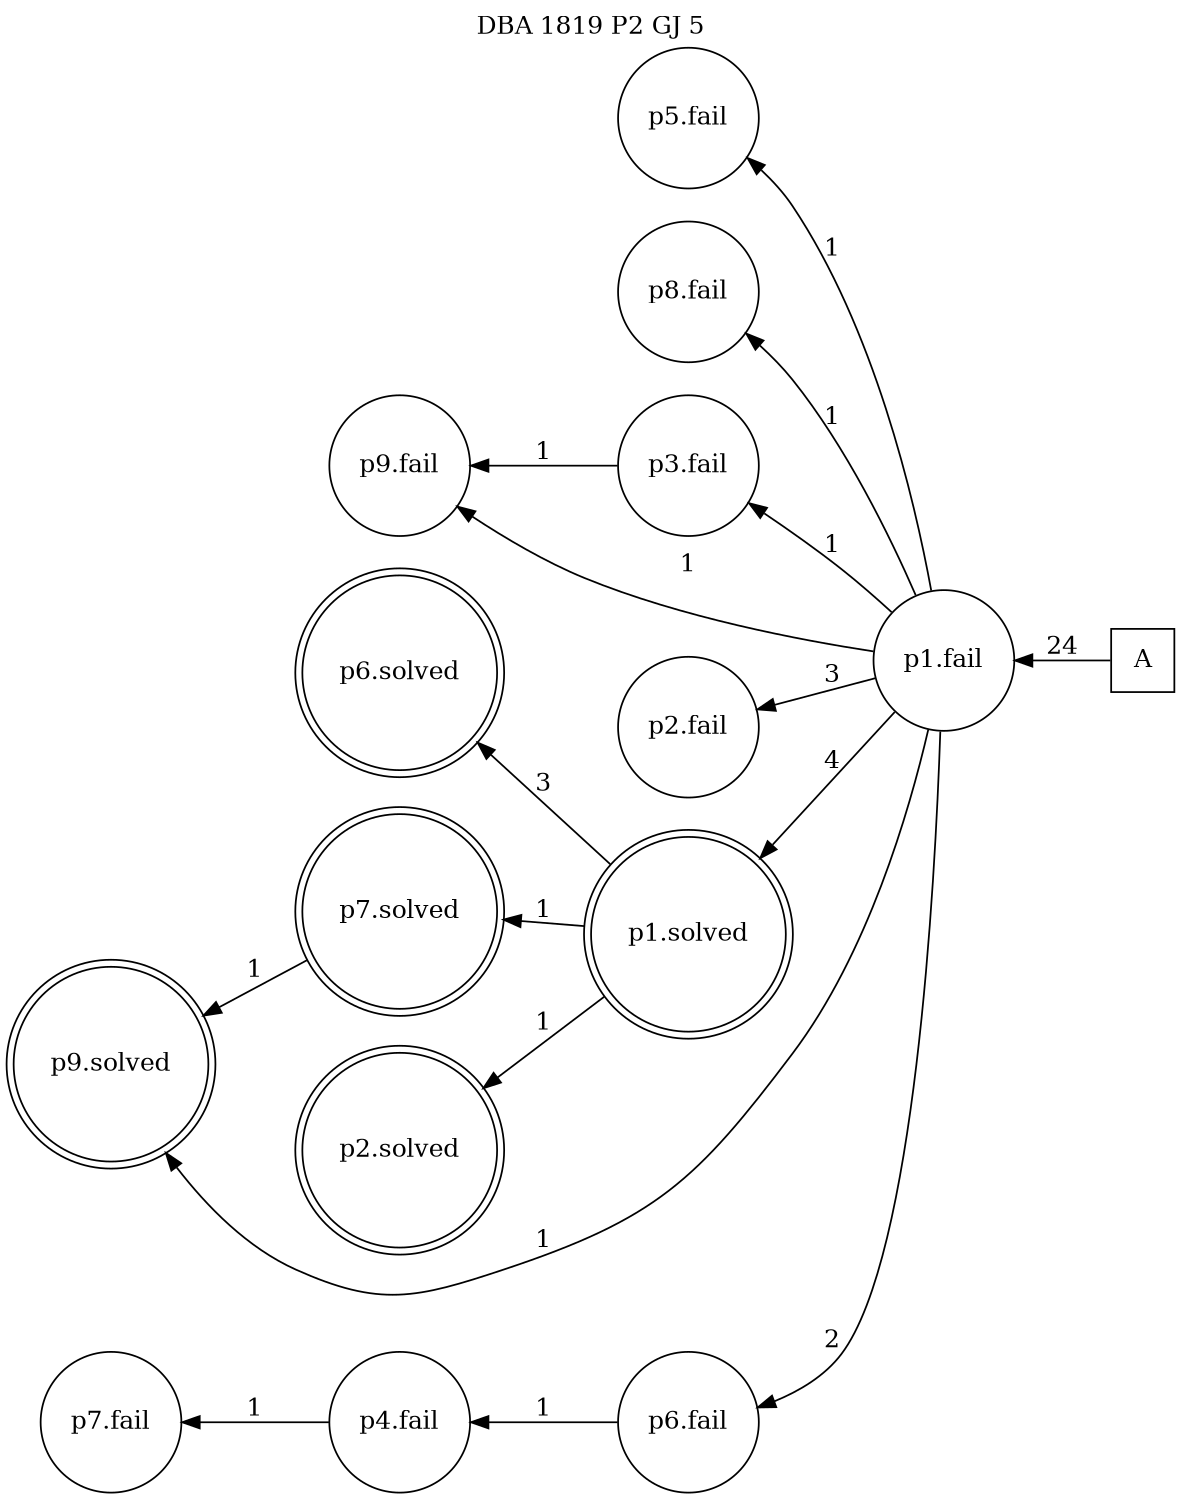 digraph DBA_1819_P2_GJ_5 {
labelloc="tl"
label= " DBA 1819 P2 GJ 5 "
rankdir="RL";
graph [ size=" 10 , 10 !"]

"A" [shape="square" label="A"]
"p1.fail" [shape="circle" label="p1.fail"]
"p5.fail" [shape="circle" label="p5.fail"]
"p8.fail" [shape="circle" label="p8.fail"]
"p3.fail" [shape="circle" label="p3.fail"]
"p9.fail" [shape="circle" label="p9.fail"]
"p2.fail" [shape="circle" label="p2.fail"]
"p1.solved" [shape="doublecircle" label="p1.solved"]
"p6.solved" [shape="doublecircle" label="p6.solved"]
"p7.solved" [shape="doublecircle" label="p7.solved"]
"p9.solved" [shape="doublecircle" label="p9.solved"]
"p6.fail" [shape="circle" label="p6.fail"]
"p4.fail" [shape="circle" label="p4.fail"]
"p7.fail" [shape="circle" label="p7.fail"]
"p2.solved" [shape="doublecircle" label="p2.solved"]
"A" -> "p1.fail" [ label=24]
"p1.fail" -> "p5.fail" [ label=1]
"p1.fail" -> "p8.fail" [ label=1]
"p1.fail" -> "p3.fail" [ label=1]
"p1.fail" -> "p9.fail" [ label=1]
"p1.fail" -> "p2.fail" [ label=3]
"p1.fail" -> "p1.solved" [ label=4]
"p1.fail" -> "p9.solved" [ label=1]
"p1.fail" -> "p6.fail" [ label=2]
"p3.fail" -> "p9.fail" [ label=1]
"p1.solved" -> "p6.solved" [ label=3]
"p1.solved" -> "p7.solved" [ label=1]
"p1.solved" -> "p2.solved" [ label=1]
"p7.solved" -> "p9.solved" [ label=1]
"p6.fail" -> "p4.fail" [ label=1]
"p4.fail" -> "p7.fail" [ label=1]
}
